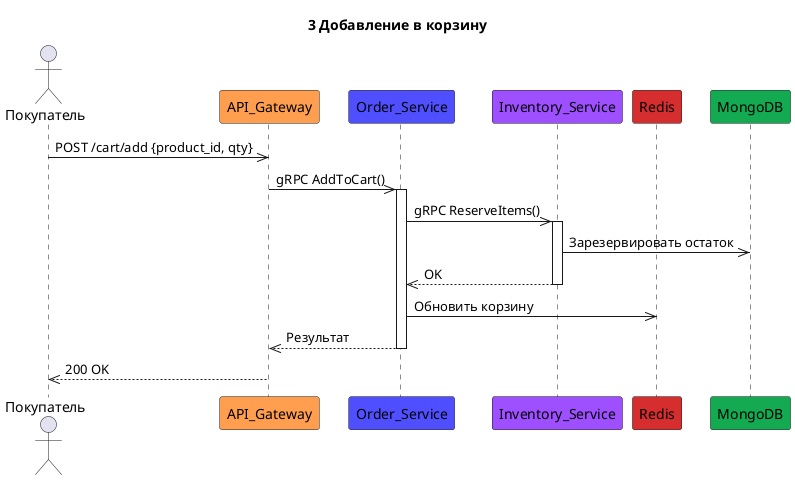 @startuml Добавление_в_корзину
title 3 Добавление в корзину
    actor Покупатель
    participant API_Gateway #ff9e4f
    participant Order_Service #4f4fff
    participant Inventory_Service #9e4fff
    participant Redis #d62e2e
    participant MongoDB #13aa52

    Покупатель ->> API_Gateway: POST /cart/add {product_id, qty}
    API_Gateway ->> Order_Service++: gRPC AddToCart()
    Order_Service ->> Inventory_Service++: gRPC ReserveItems()
    Inventory_Service ->> MongoDB: Зарезервировать остаток
    Order_Service <<-- Inventory_Service--: OK
    Order_Service ->> Redis: Обновить корзину
    API_Gateway <<-- Order_Service--: Результат
    API_Gateway -->> Покупатель: 200 OK
@enduml